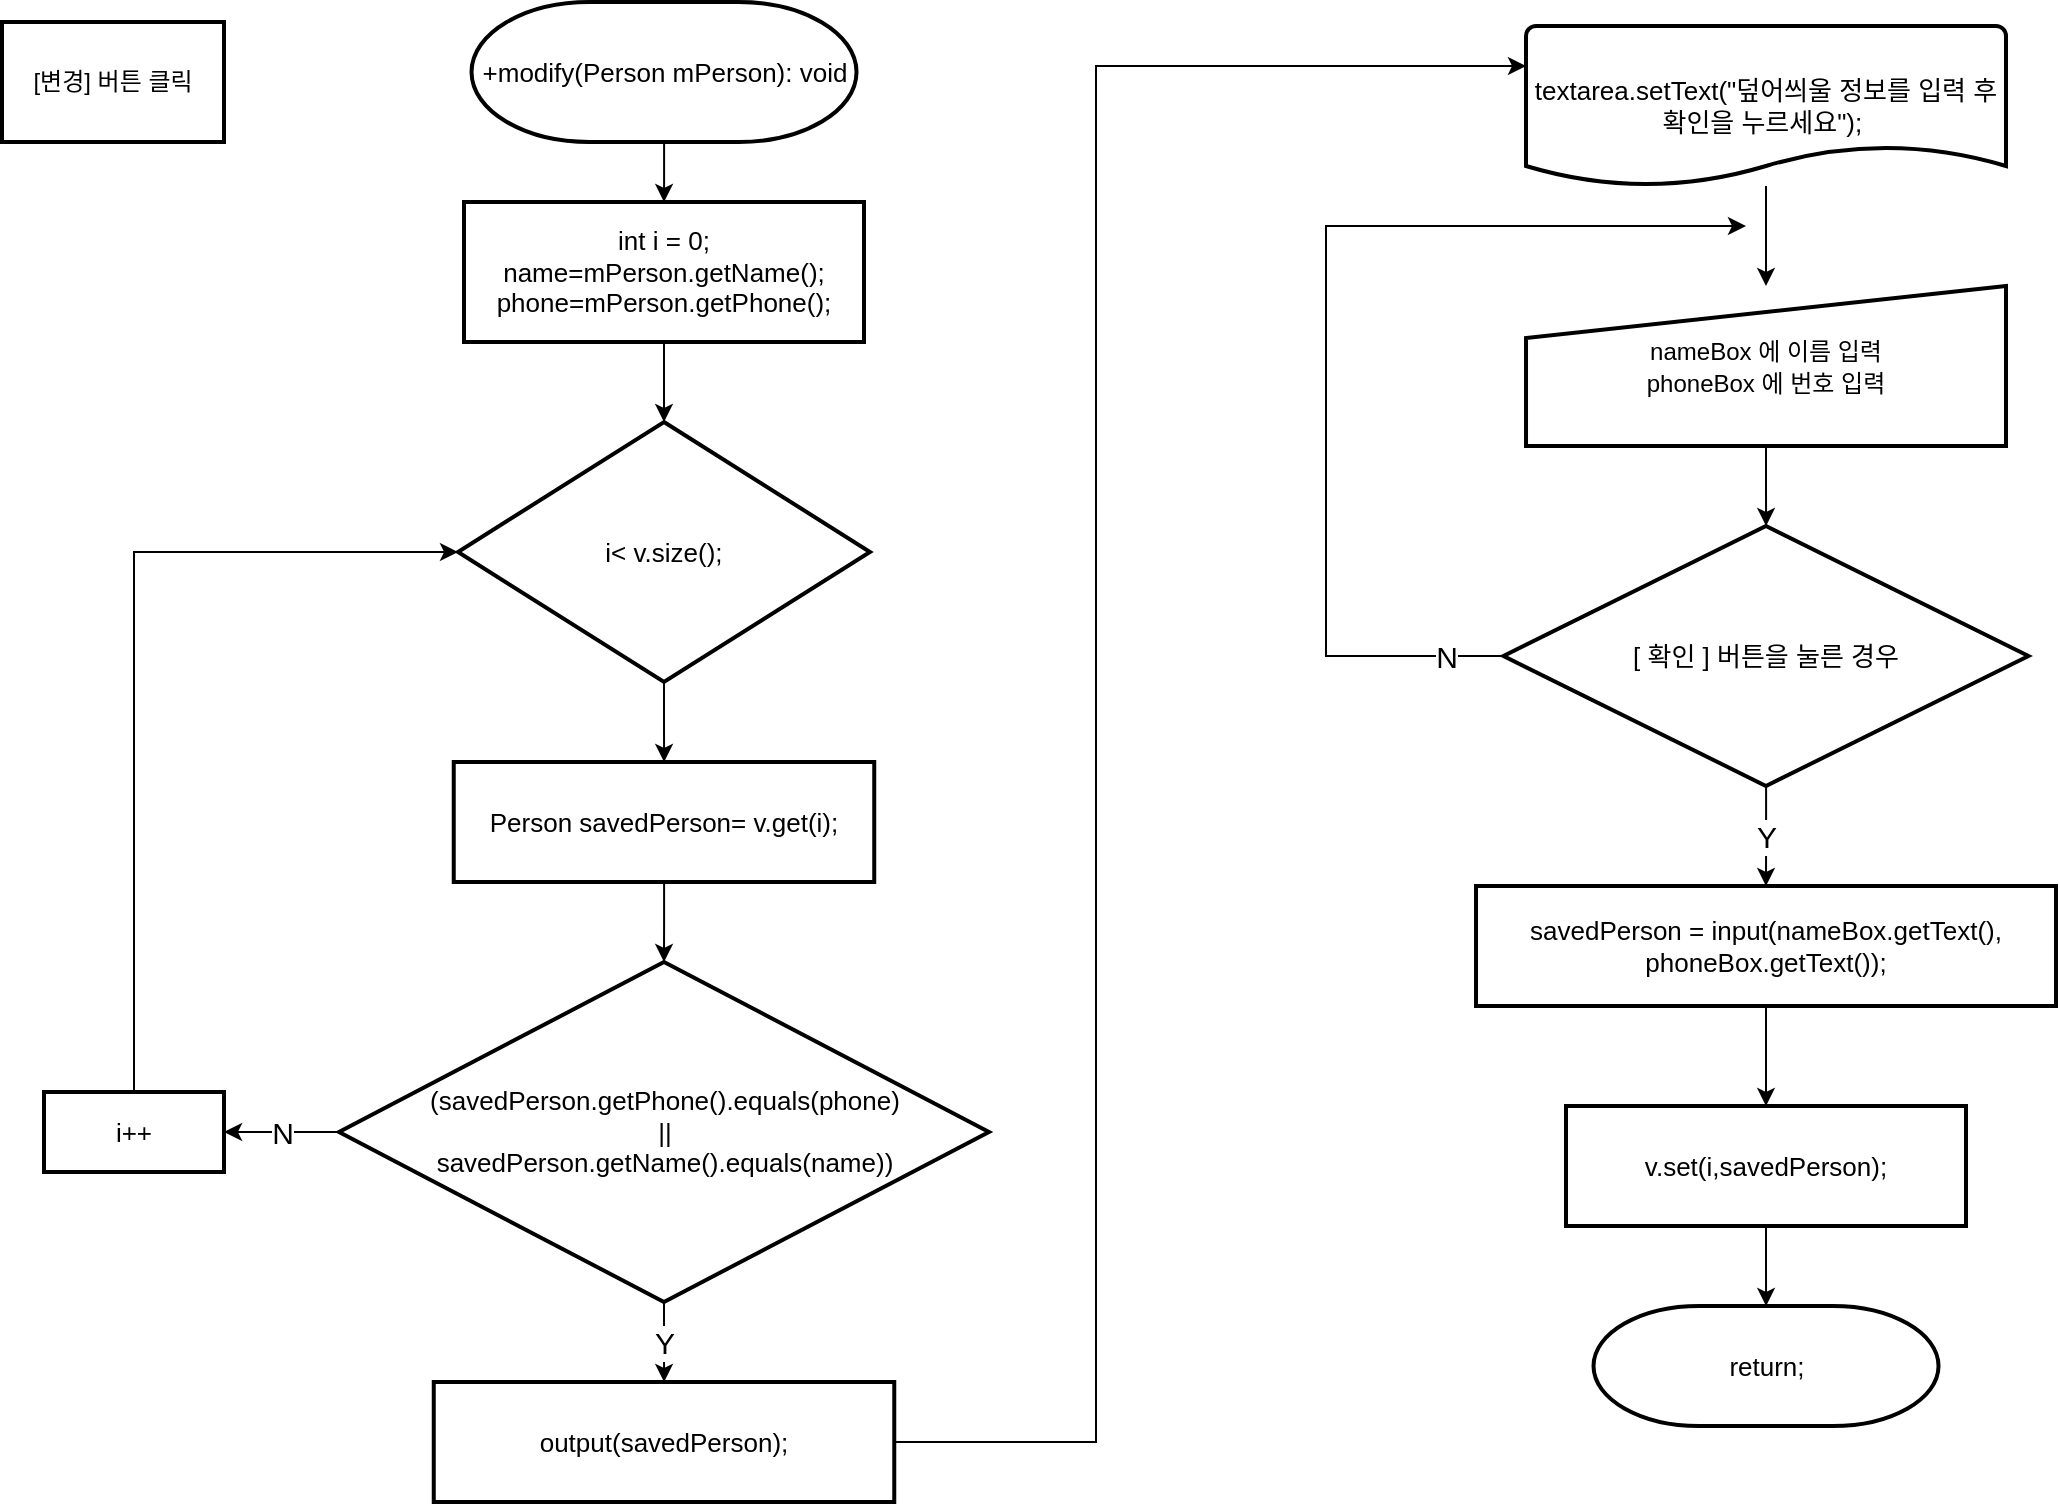 <mxfile version="14.4.8" type="github">
  <diagram id="1KhmYGELhyACEd7Jnpwi" name="페이지-1">
    <mxGraphModel dx="2031" dy="1134" grid="0" gridSize="10" guides="1" tooltips="1" connect="1" arrows="1" fold="1" page="1" pageScale="1" pageWidth="1169" pageHeight="827" math="0" shadow="0">
      <root>
        <mxCell id="0" />
        <mxCell id="1" parent="0" />
        <mxCell id="C4p78MOqMb6mm8a9u9Of-28" value="" style="edgeStyle=orthogonalEdgeStyle;rounded=0;orthogonalLoop=1;jettySize=auto;html=1;fontSize=15;" edge="1" parent="1" source="8Shs_mjXmGKe_kZDb0H--7" target="8Shs_mjXmGKe_kZDb0H--15">
          <mxGeometry relative="1" as="geometry" />
        </mxCell>
        <mxCell id="8Shs_mjXmGKe_kZDb0H--7" value="&lt;span style=&quot;text-align: left; font-size: 13px;&quot;&gt;+modify(Person mPerson): void&lt;/span&gt;" style="strokeWidth=2;html=1;shape=mxgraph.flowchart.terminator;whiteSpace=wrap;fontSize=13;" parent="1" vertex="1">
          <mxGeometry x="305.76" y="46" width="192.5" height="70" as="geometry" />
        </mxCell>
        <mxCell id="C4p78MOqMb6mm8a9u9Of-6" value="" style="edgeStyle=orthogonalEdgeStyle;rounded=0;orthogonalLoop=1;jettySize=auto;html=1;fontSize=13;" edge="1" parent="1" source="8Shs_mjXmGKe_kZDb0H--13" target="C4p78MOqMb6mm8a9u9Of-2">
          <mxGeometry relative="1" as="geometry" />
        </mxCell>
        <mxCell id="8Shs_mjXmGKe_kZDb0H--13" value="i&amp;lt; v.size();" style="strokeWidth=2;html=1;shape=mxgraph.flowchart.decision;whiteSpace=wrap;fontSize=13;" parent="1" vertex="1">
          <mxGeometry x="299" y="256" width="206" height="130" as="geometry" />
        </mxCell>
        <mxCell id="8Shs_mjXmGKe_kZDb0H--14" style="edgeStyle=orthogonalEdgeStyle;rounded=0;orthogonalLoop=1;jettySize=auto;html=1;exitX=0.5;exitY=1;exitDx=0;exitDy=0;entryX=0.5;entryY=0;entryDx=0;entryDy=0;entryPerimeter=0;fontSize=13;" parent="1" source="8Shs_mjXmGKe_kZDb0H--15" target="8Shs_mjXmGKe_kZDb0H--13" edge="1">
          <mxGeometry relative="1" as="geometry" />
        </mxCell>
        <mxCell id="8Shs_mjXmGKe_kZDb0H--15" value="&lt;span style=&quot;font-size: 13px&quot;&gt;int i = 0;&lt;/span&gt;&lt;br style=&quot;font-size: 13px&quot;&gt;&lt;span style=&quot;font-size: 13px&quot;&gt;name=m&lt;/span&gt;&lt;span style=&quot;font-size: 13px ; text-align: left&quot;&gt;Person&lt;/span&gt;&lt;span style=&quot;font-size: 13px&quot;&gt;.getName();&lt;/span&gt;&lt;br style=&quot;font-size: 13px&quot;&gt;&lt;span style=&quot;font-size: 13px&quot;&gt;phone=m&lt;/span&gt;&lt;span style=&quot;font-size: 13px ; text-align: left&quot;&gt;Person&lt;/span&gt;&lt;span style=&quot;font-size: 13px&quot;&gt;.getPhone();&lt;/span&gt;" style="rounded=1;whiteSpace=wrap;html=1;absoluteArcSize=1;arcSize=0;strokeWidth=2;fontSize=13;" parent="1" vertex="1">
          <mxGeometry x="302" y="146" width="200" height="70" as="geometry" />
        </mxCell>
        <mxCell id="8Shs_mjXmGKe_kZDb0H--16" style="edgeStyle=orthogonalEdgeStyle;rounded=0;orthogonalLoop=1;jettySize=auto;html=1;entryX=0;entryY=0.5;entryDx=0;entryDy=0;entryPerimeter=0;fontSize=13;" parent="1" source="8Shs_mjXmGKe_kZDb0H--17" target="8Shs_mjXmGKe_kZDb0H--13" edge="1">
          <mxGeometry relative="1" as="geometry">
            <Array as="points">
              <mxPoint x="137" y="321" />
            </Array>
            <mxPoint x="299" y="341" as="targetPoint" />
          </mxGeometry>
        </mxCell>
        <mxCell id="8Shs_mjXmGKe_kZDb0H--17" value="i++" style="rounded=1;whiteSpace=wrap;html=1;absoluteArcSize=1;arcSize=0;strokeWidth=2;fontSize=13;" parent="1" vertex="1">
          <mxGeometry x="92" y="591" width="90" height="40" as="geometry" />
        </mxCell>
        <mxCell id="8Shs_mjXmGKe_kZDb0H--20" value="[변경] 버튼 클릭" style="rounded=1;whiteSpace=wrap;html=1;absoluteArcSize=1;arcSize=0;strokeWidth=2;" parent="1" vertex="1">
          <mxGeometry x="71" y="56" width="111" height="60" as="geometry" />
        </mxCell>
        <mxCell id="C4p78MOqMb6mm8a9u9Of-7" value="" style="edgeStyle=orthogonalEdgeStyle;rounded=0;orthogonalLoop=1;jettySize=auto;html=1;fontSize=13;" edge="1" parent="1" source="C4p78MOqMb6mm8a9u9Of-2" target="C4p78MOqMb6mm8a9u9Of-3">
          <mxGeometry relative="1" as="geometry" />
        </mxCell>
        <mxCell id="C4p78MOqMb6mm8a9u9Of-2" value="Person savedPerson= v.get(i);" style="rounded=1;whiteSpace=wrap;html=1;absoluteArcSize=1;arcSize=0;strokeWidth=2;fontSize=13;" vertex="1" parent="1">
          <mxGeometry x="296.87" y="426" width="210.25" height="60" as="geometry" />
        </mxCell>
        <mxCell id="C4p78MOqMb6mm8a9u9Of-8" value="Y" style="edgeStyle=orthogonalEdgeStyle;rounded=0;orthogonalLoop=1;jettySize=auto;html=1;fontSize=15;" edge="1" parent="1" source="C4p78MOqMb6mm8a9u9Of-3" target="C4p78MOqMb6mm8a9u9Of-4">
          <mxGeometry relative="1" as="geometry" />
        </mxCell>
        <mxCell id="C4p78MOqMb6mm8a9u9Of-9" value="N" style="edgeStyle=orthogonalEdgeStyle;rounded=0;orthogonalLoop=1;jettySize=auto;html=1;fontSize=15;" edge="1" parent="1" source="C4p78MOqMb6mm8a9u9Of-3" target="8Shs_mjXmGKe_kZDb0H--17">
          <mxGeometry relative="1" as="geometry" />
        </mxCell>
        <mxCell id="C4p78MOqMb6mm8a9u9Of-3" value="(savedPerson.getPhone().equals(&lt;span style=&quot;text-align: left; font-size: 13px;&quot;&gt;phone&lt;/span&gt;)&lt;br style=&quot;font-size: 13px;&quot;&gt;||&lt;br style=&quot;font-size: 13px;&quot;&gt;savedPerson.getName().equals(name))" style="strokeWidth=2;html=1;shape=mxgraph.flowchart.decision;whiteSpace=wrap;fontSize=13;" vertex="1" parent="1">
          <mxGeometry x="239.5" y="526" width="324.99" height="170" as="geometry" />
        </mxCell>
        <mxCell id="C4p78MOqMb6mm8a9u9Of-14" value="" style="edgeStyle=orthogonalEdgeStyle;rounded=0;orthogonalLoop=1;jettySize=auto;html=1;fontSize=13;" edge="1" parent="1" source="C4p78MOqMb6mm8a9u9Of-4" target="C4p78MOqMb6mm8a9u9Of-5">
          <mxGeometry relative="1" as="geometry">
            <Array as="points">
              <mxPoint x="618" y="766" />
              <mxPoint x="618" y="78" />
            </Array>
          </mxGeometry>
        </mxCell>
        <mxCell id="C4p78MOqMb6mm8a9u9Of-4" value="output(savedPerson);" style="rounded=1;whiteSpace=wrap;html=1;absoluteArcSize=1;arcSize=0;strokeWidth=2;fontSize=13;" vertex="1" parent="1">
          <mxGeometry x="286.88" y="736" width="230.25" height="60" as="geometry" />
        </mxCell>
        <mxCell id="C4p78MOqMb6mm8a9u9Of-24" value="" style="edgeStyle=orthogonalEdgeStyle;rounded=0;orthogonalLoop=1;jettySize=auto;html=1;fontSize=13;" edge="1" parent="1" source="C4p78MOqMb6mm8a9u9Of-5" target="C4p78MOqMb6mm8a9u9Of-22">
          <mxGeometry relative="1" as="geometry" />
        </mxCell>
        <mxCell id="C4p78MOqMb6mm8a9u9Of-5" value="&lt;span style=&quot;font-family: helvetica; font-size: 13px;&quot;&gt;textarea.setText(&quot;덮어씌울 정보를 입력 후 확인을 누르세요&quot;);&lt;/span&gt;&lt;span style=&quot;font-family: helvetica; font-size: 13px;&quot;&gt;&amp;nbsp;&lt;/span&gt;" style="strokeWidth=2;html=1;shape=mxgraph.flowchart.document2;whiteSpace=wrap;size=0.25;fontSize=13;" vertex="1" parent="1">
          <mxGeometry x="833" y="58" width="240" height="80" as="geometry" />
        </mxCell>
        <mxCell id="C4p78MOqMb6mm8a9u9Of-17" value="" style="edgeStyle=orthogonalEdgeStyle;rounded=0;orthogonalLoop=1;jettySize=auto;html=1;fontSize=13;" edge="1" parent="1" source="C4p78MOqMb6mm8a9u9Of-10" target="C4p78MOqMb6mm8a9u9Of-11">
          <mxGeometry relative="1" as="geometry" />
        </mxCell>
        <mxCell id="C4p78MOqMb6mm8a9u9Of-10" value="savedPerson =&amp;nbsp;&lt;span style=&quot;font-size: 13px;&quot;&gt;input(nameBox.getText(), phoneBox.getText());&lt;/span&gt;" style="rounded=1;whiteSpace=wrap;html=1;absoluteArcSize=1;arcSize=0;strokeWidth=2;fontSize=13;" vertex="1" parent="1">
          <mxGeometry x="808.01" y="488" width="289.99" height="60" as="geometry" />
        </mxCell>
        <mxCell id="C4p78MOqMb6mm8a9u9Of-19" value="" style="edgeStyle=orthogonalEdgeStyle;rounded=0;orthogonalLoop=1;jettySize=auto;html=1;fontSize=13;" edge="1" parent="1" source="C4p78MOqMb6mm8a9u9Of-11" target="C4p78MOqMb6mm8a9u9Of-13">
          <mxGeometry relative="1" as="geometry" />
        </mxCell>
        <mxCell id="C4p78MOqMb6mm8a9u9Of-11" value="&lt;span style=&quot;font-size: 13px;&quot;&gt;v.set(i,savedPerson);&lt;/span&gt;" style="rounded=1;whiteSpace=wrap;html=1;absoluteArcSize=1;arcSize=0;strokeWidth=2;fontSize=13;" vertex="1" parent="1">
          <mxGeometry x="853" y="598" width="200" height="60" as="geometry" />
        </mxCell>
        <mxCell id="C4p78MOqMb6mm8a9u9Of-16" value="Y" style="edgeStyle=orthogonalEdgeStyle;rounded=0;orthogonalLoop=1;jettySize=auto;html=1;fontSize=15;" edge="1" parent="1" source="C4p78MOqMb6mm8a9u9Of-12" target="C4p78MOqMb6mm8a9u9Of-10">
          <mxGeometry relative="1" as="geometry" />
        </mxCell>
        <mxCell id="C4p78MOqMb6mm8a9u9Of-23" value="N" style="edgeStyle=orthogonalEdgeStyle;rounded=0;orthogonalLoop=1;jettySize=auto;html=1;fontSize=15;" edge="1" parent="1" source="C4p78MOqMb6mm8a9u9Of-12">
          <mxGeometry x="-0.888" relative="1" as="geometry">
            <mxPoint x="943" y="158" as="targetPoint" />
            <Array as="points">
              <mxPoint x="733" y="373" />
              <mxPoint x="733" y="158" />
            </Array>
            <mxPoint as="offset" />
          </mxGeometry>
        </mxCell>
        <mxCell id="C4p78MOqMb6mm8a9u9Of-12" value="[ 확인 ] 버튼을 눌른 경우" style="strokeWidth=2;html=1;shape=mxgraph.flowchart.decision;whiteSpace=wrap;fontSize=13;" vertex="1" parent="1">
          <mxGeometry x="821.75" y="308" width="262.48" height="130" as="geometry" />
        </mxCell>
        <mxCell id="C4p78MOqMb6mm8a9u9Of-13" value="&lt;div style=&quot;text-align: left; font-size: 13px;&quot;&gt;return;&lt;/div&gt;" style="strokeWidth=2;html=1;shape=mxgraph.flowchart.terminator;whiteSpace=wrap;fontSize=13;" vertex="1" parent="1">
          <mxGeometry x="866.76" y="698" width="172.5" height="60" as="geometry" />
        </mxCell>
        <mxCell id="C4p78MOqMb6mm8a9u9Of-25" value="" style="edgeStyle=orthogonalEdgeStyle;rounded=0;orthogonalLoop=1;jettySize=auto;html=1;fontSize=13;" edge="1" parent="1" source="C4p78MOqMb6mm8a9u9Of-22" target="C4p78MOqMb6mm8a9u9Of-12">
          <mxGeometry relative="1" as="geometry" />
        </mxCell>
        <mxCell id="C4p78MOqMb6mm8a9u9Of-22" value="&lt;span style=&quot;font-size: 12px&quot;&gt;nameBox 에 이름 입력&lt;/span&gt;&lt;br style=&quot;font-size: 12px&quot;&gt;&lt;span style=&quot;font-size: 12px&quot;&gt;phoneBox 에 번호 입력&lt;/span&gt;" style="html=1;strokeWidth=2;shape=manualInput;whiteSpace=wrap;rounded=1;size=26;arcSize=0;fontSize=13;" vertex="1" parent="1">
          <mxGeometry x="833.01" y="188" width="239.99" height="80" as="geometry" />
        </mxCell>
      </root>
    </mxGraphModel>
  </diagram>
</mxfile>
